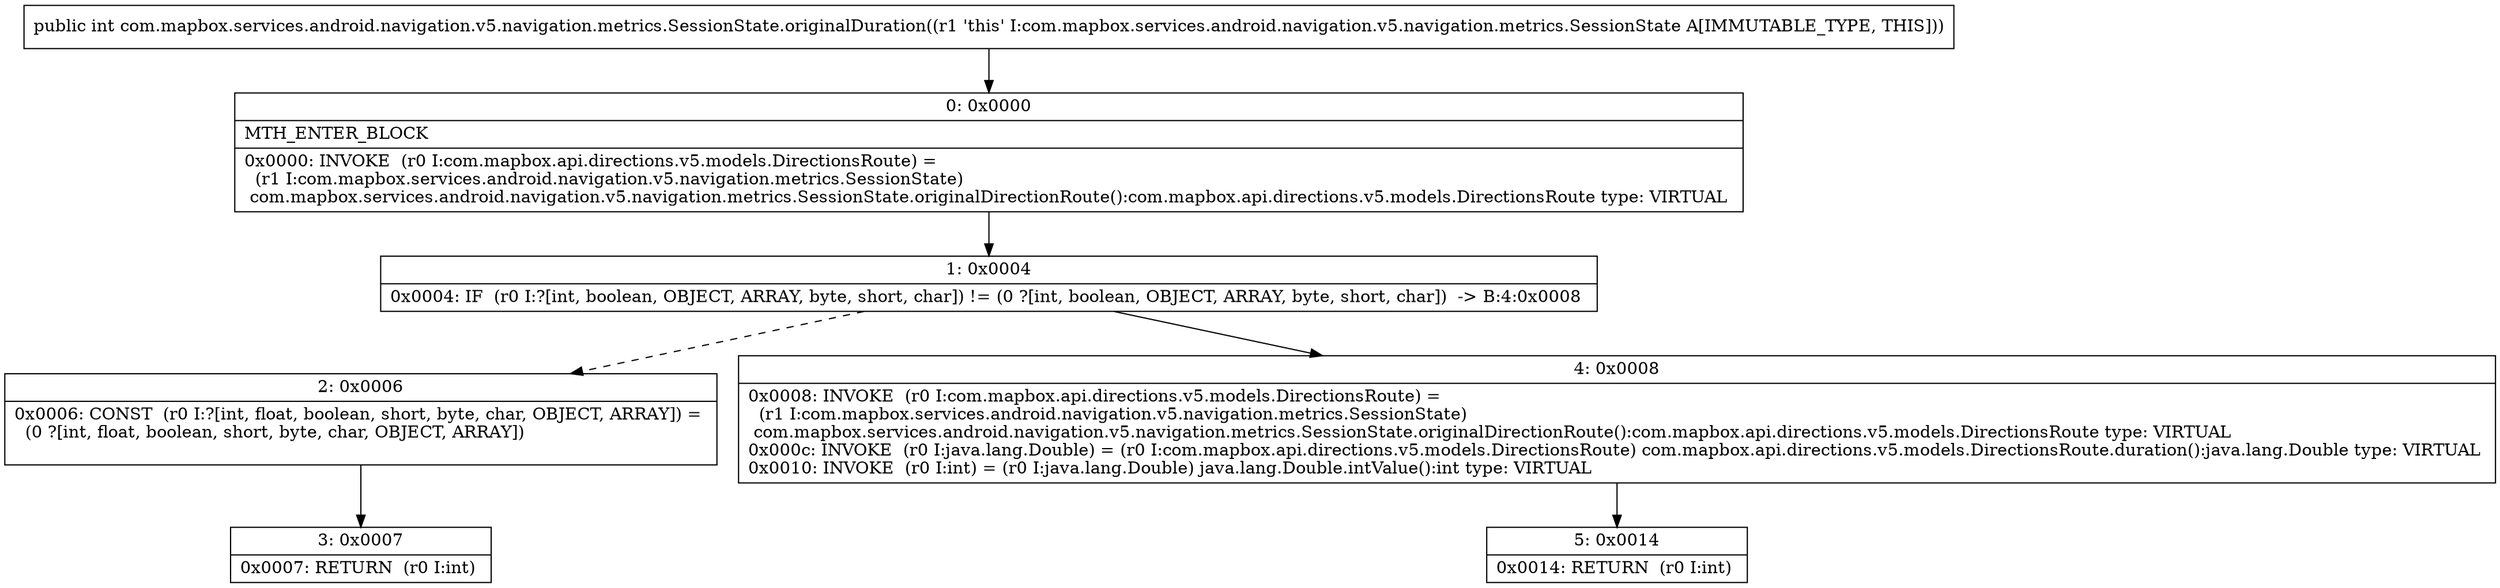 digraph "CFG forcom.mapbox.services.android.navigation.v5.navigation.metrics.SessionState.originalDuration()I" {
Node_0 [shape=record,label="{0\:\ 0x0000|MTH_ENTER_BLOCK\l|0x0000: INVOKE  (r0 I:com.mapbox.api.directions.v5.models.DirectionsRoute) = \l  (r1 I:com.mapbox.services.android.navigation.v5.navigation.metrics.SessionState)\l com.mapbox.services.android.navigation.v5.navigation.metrics.SessionState.originalDirectionRoute():com.mapbox.api.directions.v5.models.DirectionsRoute type: VIRTUAL \l}"];
Node_1 [shape=record,label="{1\:\ 0x0004|0x0004: IF  (r0 I:?[int, boolean, OBJECT, ARRAY, byte, short, char]) != (0 ?[int, boolean, OBJECT, ARRAY, byte, short, char])  \-\> B:4:0x0008 \l}"];
Node_2 [shape=record,label="{2\:\ 0x0006|0x0006: CONST  (r0 I:?[int, float, boolean, short, byte, char, OBJECT, ARRAY]) = \l  (0 ?[int, float, boolean, short, byte, char, OBJECT, ARRAY])\l \l}"];
Node_3 [shape=record,label="{3\:\ 0x0007|0x0007: RETURN  (r0 I:int) \l}"];
Node_4 [shape=record,label="{4\:\ 0x0008|0x0008: INVOKE  (r0 I:com.mapbox.api.directions.v5.models.DirectionsRoute) = \l  (r1 I:com.mapbox.services.android.navigation.v5.navigation.metrics.SessionState)\l com.mapbox.services.android.navigation.v5.navigation.metrics.SessionState.originalDirectionRoute():com.mapbox.api.directions.v5.models.DirectionsRoute type: VIRTUAL \l0x000c: INVOKE  (r0 I:java.lang.Double) = (r0 I:com.mapbox.api.directions.v5.models.DirectionsRoute) com.mapbox.api.directions.v5.models.DirectionsRoute.duration():java.lang.Double type: VIRTUAL \l0x0010: INVOKE  (r0 I:int) = (r0 I:java.lang.Double) java.lang.Double.intValue():int type: VIRTUAL \l}"];
Node_5 [shape=record,label="{5\:\ 0x0014|0x0014: RETURN  (r0 I:int) \l}"];
MethodNode[shape=record,label="{public int com.mapbox.services.android.navigation.v5.navigation.metrics.SessionState.originalDuration((r1 'this' I:com.mapbox.services.android.navigation.v5.navigation.metrics.SessionState A[IMMUTABLE_TYPE, THIS])) }"];
MethodNode -> Node_0;
Node_0 -> Node_1;
Node_1 -> Node_2[style=dashed];
Node_1 -> Node_4;
Node_2 -> Node_3;
Node_4 -> Node_5;
}

